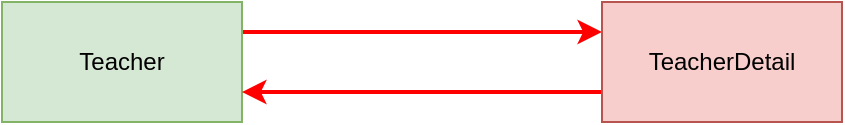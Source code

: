 <mxfile version="24.7.8">
  <diagram name="Page-1" id="saRJtKjnIBq1knzUSyiY">
    <mxGraphModel dx="1098" dy="1180" grid="1" gridSize="10" guides="1" tooltips="1" connect="1" arrows="1" fold="1" page="1" pageScale="1" pageWidth="850" pageHeight="1100" math="0" shadow="0">
      <root>
        <mxCell id="0" />
        <mxCell id="1" parent="0" />
        <mxCell id="jJQNIbynPUJM5RbyCi3T-5" style="edgeStyle=orthogonalEdgeStyle;rounded=0;orthogonalLoop=1;jettySize=auto;html=1;exitX=1;exitY=0.25;exitDx=0;exitDy=0;entryX=0;entryY=0.25;entryDx=0;entryDy=0;strokeWidth=2;strokeColor=#FF0000;" edge="1" parent="1" source="jJQNIbynPUJM5RbyCi3T-2" target="jJQNIbynPUJM5RbyCi3T-3">
          <mxGeometry relative="1" as="geometry" />
        </mxCell>
        <mxCell id="jJQNIbynPUJM5RbyCi3T-2" value="Teacher" style="rounded=0;whiteSpace=wrap;html=1;fillColor=#d5e8d4;strokeColor=#82b366;" vertex="1" parent="1">
          <mxGeometry x="340" y="420" width="120" height="60" as="geometry" />
        </mxCell>
        <mxCell id="jJQNIbynPUJM5RbyCi3T-4" style="edgeStyle=orthogonalEdgeStyle;rounded=0;orthogonalLoop=1;jettySize=auto;html=1;exitX=0;exitY=0.75;exitDx=0;exitDy=0;entryX=1;entryY=0.75;entryDx=0;entryDy=0;strokeWidth=2;strokeColor=#FF0000;" edge="1" parent="1" source="jJQNIbynPUJM5RbyCi3T-3" target="jJQNIbynPUJM5RbyCi3T-2">
          <mxGeometry relative="1" as="geometry" />
        </mxCell>
        <mxCell id="jJQNIbynPUJM5RbyCi3T-3" value="TeacherDetail" style="rounded=0;whiteSpace=wrap;html=1;fillColor=#f8cecc;strokeColor=#b85450;" vertex="1" parent="1">
          <mxGeometry x="640" y="420" width="120" height="60" as="geometry" />
        </mxCell>
      </root>
    </mxGraphModel>
  </diagram>
</mxfile>

